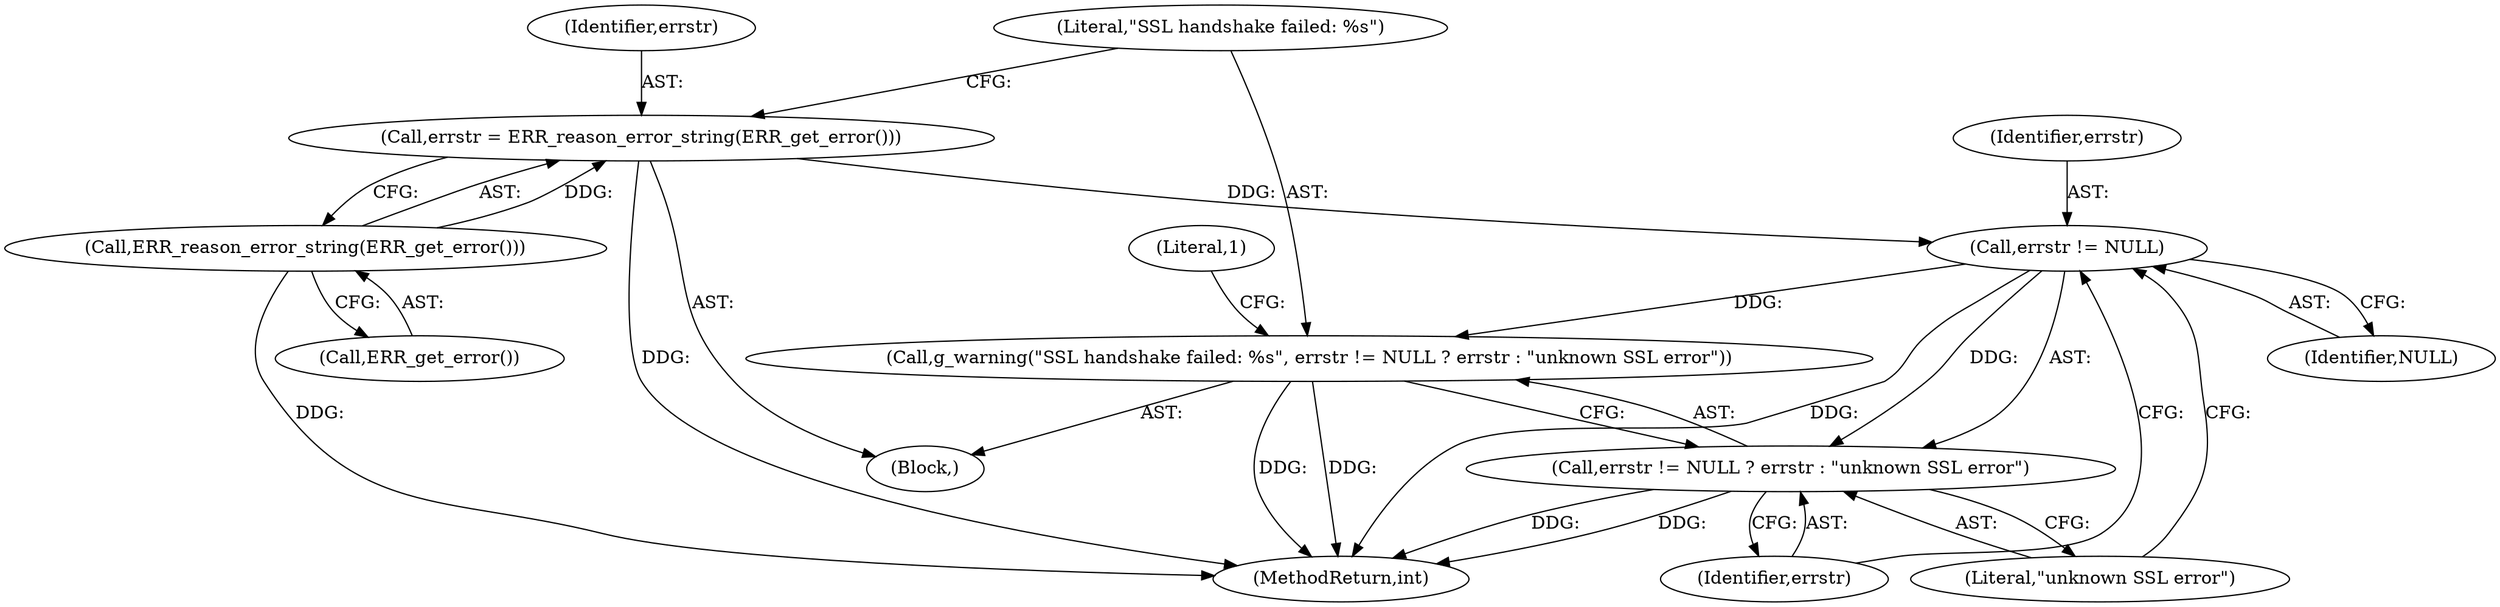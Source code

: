 digraph "0_irssi-proxy_85bbc05b21678e80423815d2ef1dfe26208491ab_0@pointer" {
"1000184" [label="(Call,errstr != NULL)"];
"1000177" [label="(Call,errstr = ERR_reason_error_string(ERR_get_error()))"];
"1000179" [label="(Call,ERR_reason_error_string(ERR_get_error()))"];
"1000181" [label="(Call,g_warning(\"SSL handshake failed: %s\", errstr != NULL ? errstr : \"unknown SSL error\"))"];
"1000183" [label="(Call,errstr != NULL ? errstr : \"unknown SSL error\")"];
"1000180" [label="(Call,ERR_get_error())"];
"1000178" [label="(Identifier,errstr)"];
"1000177" [label="(Call,errstr = ERR_reason_error_string(ERR_get_error()))"];
"1000191" [label="(Literal,1)"];
"1000186" [label="(Identifier,NULL)"];
"1000185" [label="(Identifier,errstr)"];
"1000183" [label="(Call,errstr != NULL ? errstr : \"unknown SSL error\")"];
"1000234" [label="(MethodReturn,int)"];
"1000181" [label="(Call,g_warning(\"SSL handshake failed: %s\", errstr != NULL ? errstr : \"unknown SSL error\"))"];
"1000179" [label="(Call,ERR_reason_error_string(ERR_get_error()))"];
"1000182" [label="(Literal,\"SSL handshake failed: %s\")"];
"1000188" [label="(Literal,\"unknown SSL error\")"];
"1000133" [label="(Block,)"];
"1000187" [label="(Identifier,errstr)"];
"1000184" [label="(Call,errstr != NULL)"];
"1000184" -> "1000183"  [label="AST: "];
"1000184" -> "1000186"  [label="CFG: "];
"1000185" -> "1000184"  [label="AST: "];
"1000186" -> "1000184"  [label="AST: "];
"1000187" -> "1000184"  [label="CFG: "];
"1000188" -> "1000184"  [label="CFG: "];
"1000184" -> "1000234"  [label="DDG: "];
"1000184" -> "1000181"  [label="DDG: "];
"1000177" -> "1000184"  [label="DDG: "];
"1000184" -> "1000183"  [label="DDG: "];
"1000177" -> "1000133"  [label="AST: "];
"1000177" -> "1000179"  [label="CFG: "];
"1000178" -> "1000177"  [label="AST: "];
"1000179" -> "1000177"  [label="AST: "];
"1000182" -> "1000177"  [label="CFG: "];
"1000177" -> "1000234"  [label="DDG: "];
"1000179" -> "1000177"  [label="DDG: "];
"1000179" -> "1000180"  [label="CFG: "];
"1000180" -> "1000179"  [label="AST: "];
"1000179" -> "1000234"  [label="DDG: "];
"1000181" -> "1000133"  [label="AST: "];
"1000181" -> "1000183"  [label="CFG: "];
"1000182" -> "1000181"  [label="AST: "];
"1000183" -> "1000181"  [label="AST: "];
"1000191" -> "1000181"  [label="CFG: "];
"1000181" -> "1000234"  [label="DDG: "];
"1000181" -> "1000234"  [label="DDG: "];
"1000183" -> "1000187"  [label="CFG: "];
"1000183" -> "1000188"  [label="CFG: "];
"1000187" -> "1000183"  [label="AST: "];
"1000188" -> "1000183"  [label="AST: "];
"1000183" -> "1000234"  [label="DDG: "];
"1000183" -> "1000234"  [label="DDG: "];
}
